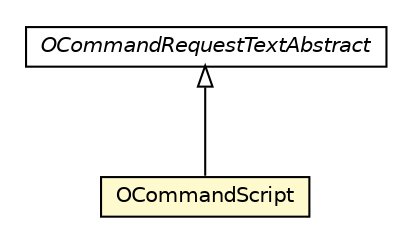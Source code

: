 #!/usr/local/bin/dot
#
# Class diagram 
# Generated by UMLGraph version R5_6-24-gf6e263 (http://www.umlgraph.org/)
#

digraph G {
	edge [fontname="Helvetica",fontsize=10,labelfontname="Helvetica",labelfontsize=10];
	node [fontname="Helvetica",fontsize=10,shape=plaintext];
	nodesep=0.25;
	ranksep=0.5;
	// com.orientechnologies.orient.core.command.OCommandRequestTextAbstract
	c1152735 [label=<<table title="com.orientechnologies.orient.core.command.OCommandRequestTextAbstract" border="0" cellborder="1" cellspacing="0" cellpadding="2" port="p" href="../OCommandRequestTextAbstract.html">
		<tr><td><table border="0" cellspacing="0" cellpadding="1">
<tr><td align="center" balign="center"><font face="Helvetica-Oblique"> OCommandRequestTextAbstract </font></td></tr>
		</table></td></tr>
		</table>>, URL="../OCommandRequestTextAbstract.html", fontname="Helvetica", fontcolor="black", fontsize=10.0];
	// com.orientechnologies.orient.core.command.script.OCommandScript
	c1152766 [label=<<table title="com.orientechnologies.orient.core.command.script.OCommandScript" border="0" cellborder="1" cellspacing="0" cellpadding="2" port="p" bgcolor="lemonChiffon" href="./OCommandScript.html">
		<tr><td><table border="0" cellspacing="0" cellpadding="1">
<tr><td align="center" balign="center"> OCommandScript </td></tr>
		</table></td></tr>
		</table>>, URL="./OCommandScript.html", fontname="Helvetica", fontcolor="black", fontsize=10.0];
	//com.orientechnologies.orient.core.command.script.OCommandScript extends com.orientechnologies.orient.core.command.OCommandRequestTextAbstract
	c1152735:p -> c1152766:p [dir=back,arrowtail=empty];
}

